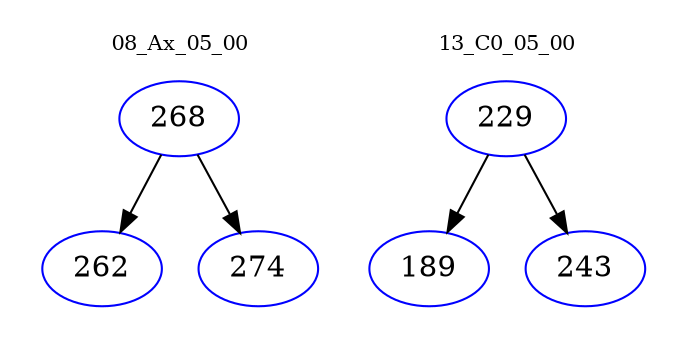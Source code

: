 digraph{
subgraph cluster_0 {
color = white
label = "08_Ax_05_00";
fontsize=10;
T0_268 [label="268", color="blue"]
T0_268 -> T0_262 [color="black"]
T0_262 [label="262", color="blue"]
T0_268 -> T0_274 [color="black"]
T0_274 [label="274", color="blue"]
}
subgraph cluster_1 {
color = white
label = "13_C0_05_00";
fontsize=10;
T1_229 [label="229", color="blue"]
T1_229 -> T1_189 [color="black"]
T1_189 [label="189", color="blue"]
T1_229 -> T1_243 [color="black"]
T1_243 [label="243", color="blue"]
}
}
